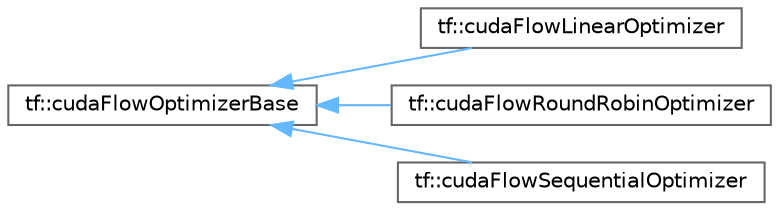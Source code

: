 digraph "类继承关系图"
{
 // LATEX_PDF_SIZE
  bgcolor="transparent";
  edge [fontname=Helvetica,fontsize=10,labelfontname=Helvetica,labelfontsize=10];
  node [fontname=Helvetica,fontsize=10,shape=box,height=0.2,width=0.4];
  rankdir="LR";
  Node0 [id="Node000000",label="tf::cudaFlowOptimizerBase",height=0.2,width=0.4,color="grey40", fillcolor="white", style="filled",URL="$classtf_1_1cuda_flow_optimizer_base.html",tooltip="class to provide helper common methods for optimization algorithms"];
  Node0 -> Node1 [id="edge7311_Node000000_Node000001",dir="back",color="steelblue1",style="solid",tooltip=" "];
  Node1 [id="Node000001",label="tf::cudaFlowLinearOptimizer",height=0.2,width=0.4,color="grey40", fillcolor="white", style="filled",URL="$classtf_1_1cuda_flow_linear_optimizer.html",tooltip="class to capture a linear CUDA graph using a sequential stream"];
  Node0 -> Node2 [id="edge7312_Node000000_Node000002",dir="back",color="steelblue1",style="solid",tooltip=" "];
  Node2 [id="Node000002",label="tf::cudaFlowRoundRobinOptimizer",height=0.2,width=0.4,color="grey40", fillcolor="white", style="filled",URL="$classtf_1_1cuda_flow_round_robin_optimizer.html",tooltip="class to capture a CUDA graph using a round-robin algorithm"];
  Node0 -> Node3 [id="edge7313_Node000000_Node000003",dir="back",color="steelblue1",style="solid",tooltip=" "];
  Node3 [id="Node000003",label="tf::cudaFlowSequentialOptimizer",height=0.2,width=0.4,color="grey40", fillcolor="white", style="filled",URL="$classtf_1_1cuda_flow_sequential_optimizer.html",tooltip="class to capture a CUDA graph using a sequential stream"];
}
